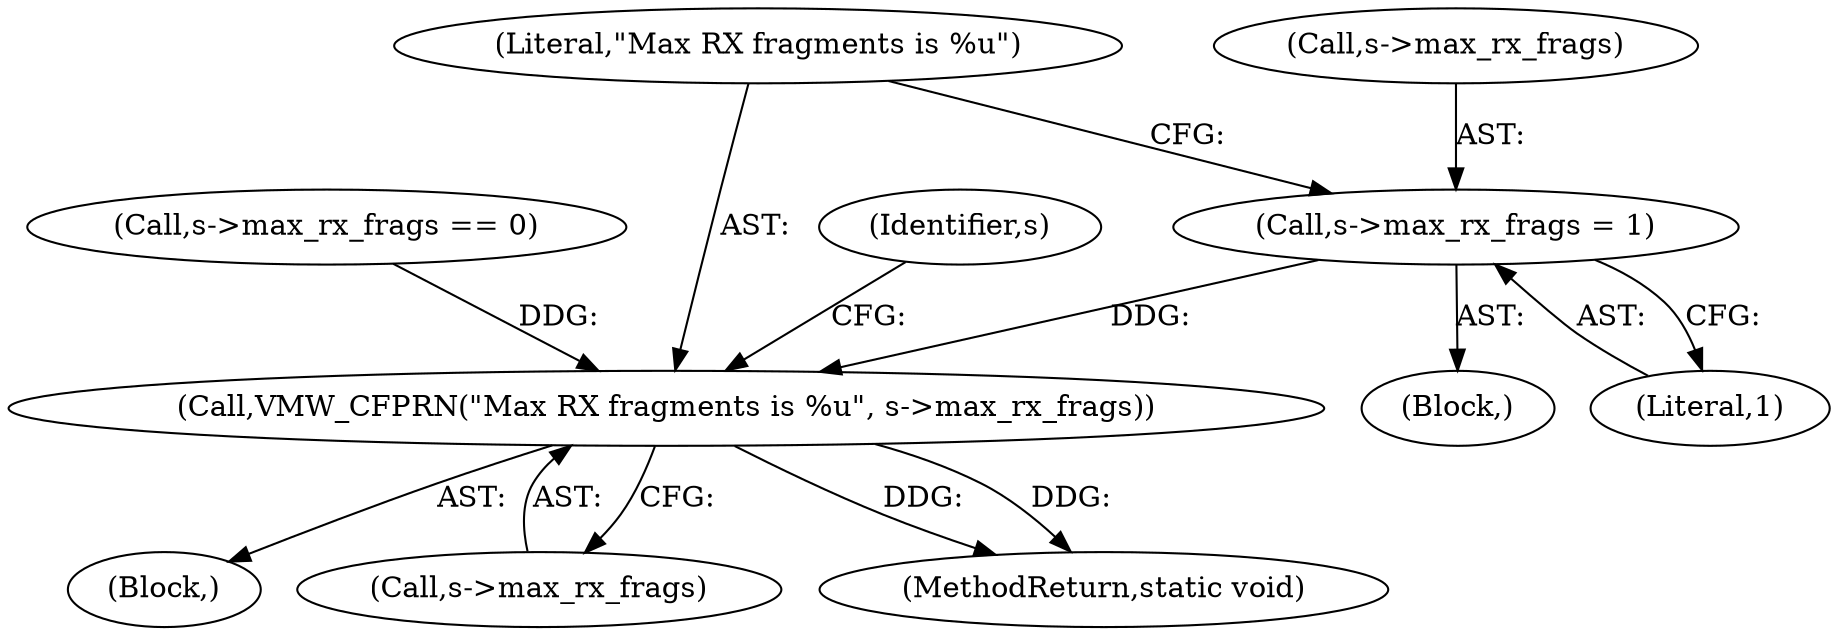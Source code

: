 digraph "0_qemu_9878d173f574df74bde0ff50b2f81009fbee81bb@pointer" {
"1000141" [label="(Call,s->max_rx_frags = 1)"];
"1000146" [label="(Call,VMW_CFPRN(\"Max RX fragments is %u\", s->max_rx_frags))"];
"1000142" [label="(Call,s->max_rx_frags)"];
"1000135" [label="(Call,s->max_rx_frags == 0)"];
"1000114" [label="(Block,)"];
"1000147" [label="(Literal,\"Max RX fragments is %u\")"];
"1000145" [label="(Literal,1)"];
"1000148" [label="(Call,s->max_rx_frags)"];
"1000146" [label="(Call,VMW_CFPRN(\"Max RX fragments is %u\", s->max_rx_frags))"];
"1000140" [label="(Block,)"];
"1000141" [label="(Call,s->max_rx_frags = 1)"];
"1000613" [label="(MethodReturn,static void)"];
"1000153" [label="(Identifier,s)"];
"1000141" -> "1000140"  [label="AST: "];
"1000141" -> "1000145"  [label="CFG: "];
"1000142" -> "1000141"  [label="AST: "];
"1000145" -> "1000141"  [label="AST: "];
"1000147" -> "1000141"  [label="CFG: "];
"1000141" -> "1000146"  [label="DDG: "];
"1000146" -> "1000114"  [label="AST: "];
"1000146" -> "1000148"  [label="CFG: "];
"1000147" -> "1000146"  [label="AST: "];
"1000148" -> "1000146"  [label="AST: "];
"1000153" -> "1000146"  [label="CFG: "];
"1000146" -> "1000613"  [label="DDG: "];
"1000146" -> "1000613"  [label="DDG: "];
"1000135" -> "1000146"  [label="DDG: "];
}
